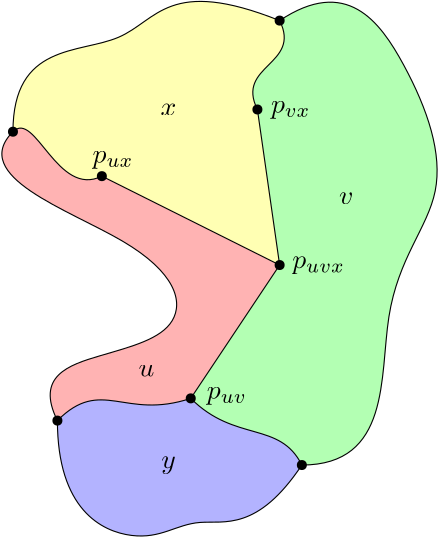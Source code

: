 <?xml version="1.0"?>
<!DOCTYPE ipe SYSTEM "ipe.dtd">
<ipe version="70216" creator="Ipe 7.2.16">
<info created="D:20200430174333" modified="D:20200514232107"/>
<preamble>\usepackage{amsmath}
\usepackage{amssymb}
\usepackage{mathtools}
\usepackage{marvosym}</preamble>
<ipestyle name="basic">
<symbol name="arrow/arc(spx)">
<path stroke="sym-stroke" fill="sym-stroke" pen="sym-pen">
0 0 m
-1 0.333 l
-1 -0.333 l
0 0 l
0 0 l
0 0 l
0 0 l
h
</path>
</symbol>
<symbol name="arrow/farc(spx)">
<path stroke="sym-stroke" fill="white" pen="sym-pen">
0 0 m
-1 0.333 l
-1 -0.333 l
0 0 l
0 0 l
0 0 l
0 0 l
h
</path>
</symbol>
<symbol name="arrow/ptarc(spx)">
<path stroke="sym-stroke" fill="sym-stroke" pen="sym-pen">
0 0 m
-1 0.333 l
-0.8 0 l
-1 -0.333 l
0 0 l
0 0 l
0 0 l
0 0 l
h
</path>
</symbol>
<symbol name="arrow/fptarc(spx)">
<path stroke="sym-stroke" fill="white" pen="sym-pen">
0 0 m
-1 0.333 l
-0.8 0 l
-1 -0.333 l
0 0 l
0 0 l
0 0 l
0 0 l
h
</path>
</symbol>
<symbol name="mark/circle(sx)" transformations="translations">
<path fill="sym-stroke">
0.6 0 0 0.6 0 0 e
0.4 0 0 0.4 0 0 e
</path>
</symbol>
<symbol name="mark/disk(sx)" transformations="translations">
<path fill="sym-stroke">
0.6 0 0 0.6 0 0 e
</path>
</symbol>
<symbol name="mark/fdisk(sfx)" transformations="translations">
<group>
<path fill="sym-fill">
0.5 0 0 0.5 0 0 e
</path>
<path fill="sym-stroke" fillrule="eofill">
0.6 0 0 0.6 0 0 e
0.4 0 0 0.4 0 0 e
</path>
</group>
</symbol>
<symbol name="mark/box(sx)" transformations="translations">
<path fill="sym-stroke" fillrule="eofill">
-0.6 -0.6 m
0.6 -0.6 l
0.6 0.6 l
-0.6 0.6 l
-0.6 -0.6 l
-0.6 -0.6 l
-0.6 -0.6 l
-0.6 -0.6 l
h
-0.4 -0.4 m
0.4 -0.4 l
0.4 0.4 l
-0.4 0.4 l
-0.4 -0.4 l
-0.4 -0.4 l
-0.4 -0.4 l
-0.4 -0.4 l
h
</path>
</symbol>
<symbol name="mark/square(sx)" transformations="translations">
<path fill="sym-stroke">
-0.6 -0.6 m
0.6 -0.6 l
0.6 0.6 l
-0.6 0.6 l
-0.6 -0.6 l
-0.6 -0.6 l
-0.6 -0.6 l
-0.6 -0.6 l
h
</path>
</symbol>
<symbol name="mark/fsquare(sfx)" transformations="translations">
<group>
<path fill="sym-fill">
-0.5 -0.5 m
0.5 -0.5 l
0.5 0.5 l
-0.5 0.5 l
-0.5 -0.5 l
-0.5 -0.5 l
-0.5 -0.5 l
-0.5 -0.5 l
h
</path>
<path fill="sym-stroke" fillrule="eofill">
-0.6 -0.6 m
0.6 -0.6 l
0.6 0.6 l
-0.6 0.6 l
-0.6 -0.6 l
-0.6 -0.6 l
-0.6 -0.6 l
-0.6 -0.6 l
h
-0.4 -0.4 m
0.4 -0.4 l
0.4 0.4 l
-0.4 0.4 l
-0.4 -0.4 l
-0.4 -0.4 l
-0.4 -0.4 l
-0.4 -0.4 l
h
</path>
</group>
</symbol>
<symbol name="mark/cross(sx)" transformations="translations">
<group>
<path fill="sym-stroke">
-0.43 -0.57 m
0.57 0.43 l
0.43 0.57 l
-0.57 -0.43 l
-0.43 -0.57 l
-0.43 -0.57 l
-0.43 -0.57 l
-0.43 -0.57 l
h
</path>
<path fill="sym-stroke">
-0.43 0.57 m
0.57 -0.43 l
0.43 -0.57 l
-0.57 0.43 l
-0.43 0.57 l
-0.43 0.57 l
-0.43 0.57 l
-0.43 0.57 l
h
</path>
</group>
</symbol>
<symbol name="arrow/fnormal(spx)">
<path stroke="sym-stroke" fill="white" pen="sym-pen">
0 0 m
-1 0.333 l
-1 -0.333 l
0 0 l
0 0 l
0 0 l
0 0 l
h
</path>
</symbol>
<symbol name="arrow/pointed(spx)">
<path stroke="sym-stroke" fill="sym-stroke" pen="sym-pen">
0 0 m
-1 0.333 l
-0.8 0 l
-1 -0.333 l
0 0 l
0 0 l
0 0 l
0 0 l
h
</path>
</symbol>
<symbol name="arrow/fpointed(spx)">
<path stroke="sym-stroke" fill="white" pen="sym-pen">
0 0 m
-1 0.333 l
-0.8 0 l
-1 -0.333 l
0 0 l
0 0 l
0 0 l
0 0 l
h
</path>
</symbol>
<symbol name="arrow/linear(spx)">
<path stroke="sym-stroke" pen="sym-pen">
-1 0.333 m
0 0 l
-1 -0.333 l
</path>
</symbol>
<symbol name="arrow/fdouble(spx)">
<path stroke="sym-stroke" fill="white" pen="sym-pen">
0 0 m
-1 0.333 l
-1 -0.333 l
0 0 l
0 0 l
0 0 l
0 0 l
h
-1 0 m
-2 0.333 l
-2 -0.333 l
-1 0 l
-1 0 l
-1 0 l
-1 0 l
h
</path>
</symbol>
<symbol name="arrow/double(spx)">
<path stroke="sym-stroke" fill="sym-stroke" pen="sym-pen">
0 0 m
-1 0.333 l
-1 -0.333 l
0 0 l
0 0 l
0 0 l
0 0 l
h
-1 0 m
-2 0.333 l
-2 -0.333 l
-1 0 l
-1 0 l
-1 0 l
-1 0 l
h
</path>
</symbol>
<pen name="heavier" value="0.8"/>
<pen name="fat" value="1.2"/>
<pen name="ultrafat" value="2"/>
<pen name="vertex" value="20"/>
<pen name="boundary" value="20"/>
<symbolsize name="large" value="5"/>
<symbolsize name="small" value="2"/>
<symbolsize name="tiny" value="1.1"/>
<arrowsize name="large" value="10"/>
<arrowsize name="small" value="5"/>
<arrowsize name="tiny" value="3"/>
<color name="flatred" value="1 0.7 0.7"/>
<color name="flatgreen" value="0.7 1 0.7"/>
<color name="flatblue" value="0.7 0.7 1"/>
<color name="flatyellow" value="1 1 0.7"/>
<color name="flatorange" value="1 0.85 0.7"/>
<color name="flatcyan" value="0.7 1 1"/>
<color name="flatdarkgray" value="0.7"/>
<color name="flatgray" value="0.8"/>
<color name="flatlightgray" value="0.9"/>
<dashstyle name="dashed" value="[4] 0"/>
<dashstyle name="dotted" value="[1 3] 0"/>
<dashstyle name="dash dotted" value="[4 2 1 2] 0"/>
<dashstyle name="dash dot dotted" value="[4 2 1 2 1 2] 0"/>
<textsize name="large" value="\large"/>
<textsize name="Large" value="\Large"/>
<textsize name="LARGE" value="\LARGE"/>
<textsize name="huge" value="\huge"/>
<textsize name="Huge" value="\Huge"/>
<textsize name="small" value="\small"/>
<textsize name="footnote" value="\footnotesize"/>
<textsize name="tiny" value="\tiny"/>
<textstyle name="center" begin="\begin{center}" end="\end{center}"/>
<textstyle name="itemize" begin="\begin{itemize}" end="\end{itemize}"/>
<textstyle name="item" begin="\begin{itemize}\item{}" end="\end{itemize}"/>
<gridsize name="4 pts" value="4"/>
<gridsize name="8 pts (~3 mm)" value="8"/>
<gridsize name="16 pts (~6 mm)" value="16"/>
<anglesize name="60 deg" value="60"/>
<anglesize name="45 deg" value="45"/>
<anglesize name="30 deg" value="30"/>
<anglesize name="22.5 deg" value="22.5"/>
<anglesize name="15 deg" value="15"/>
<opacity name="10%" value="0.1"/>
<opacity name="30%" value="0.3"/>
<opacity name="50%" value="0.5"/>
<opacity name="75%" value="0.75"/>
<layout paper="640 480" origin="0 0" frame="640 480"/>
<tiling name="falling" angle="-60" step="4" width="1"/>
<tiling name="rising" angle="30" step="4" width="1"/>
</ipestyle>
<page>
<layer name="faces_before"/>
<layer name="boundaries_before"/>
<layer name="vertices_before"/>
<layer name="labels_before"/>
<layer name="indicators_before"/>
<layer name="faces_after"/>
<layer name="boundaries_after"/>
<layer name="vertices_after"/>
<layer name="indicators_after"/>
<layer name="labels_after"/>
<view layers="faces_before boundaries_before vertices_before labels_before" active="labels_before"/>
<view layers="faces_before boundaries_before vertices_before labels_before indicators_before" active="labels_before"/>
<view layers="faces_after boundaries_after vertices_after indicators_after labels_after" active="labels_after"/>
<path layer="faces_after" fill="flatred">
48 392 m
32 376
104 352
112 320
80 312
56 304
64 288 c
80 304
88 288
112 296 c
120.858 337.855 l
80 376 l
64 368
56 400
48 392 c
h
</path>
<path fill="flatgreen">
112 296 m
128 280
144 288
152 272 c
184 272
176 336
208 368
192 416
168 448
144 432 c
152 416
128 416
136 400 c
144 344 l
h
</path>
<path fill="flatblue">
64 288 m
64 256
96 240
112 256
136 248
152 272 c
144 288
128 280
112 296 c
88 288
80 304
64 288 c
h
</path>
<path fill="flatyellow">
80 376 m
120.858 337.855 l
112 296 l
144 344 l
136 400 l
128 416
152 416
144 432 c
104 448
96 416
48 424
48 392 c
56 400
64 368
80 376 c
h
</path>
<path layer="boundaries_after" stroke="black">
80 376 m
120.858 337.855 l
112 296 l
144 344 m
136 400 l
144 344 m
112 296 l
80 376 m
64 368
56 400
48 392 c
136 400 m
128 416
152 416
144 432 c
48 392 m
48 424
96 416
104 448
144 432 c
64 288 m
64 256
96 240
112 256
136 248
152 272 c
112 296 m
128 280
144 288
152 272 c
112 296 m
88 288
80 304
64 288 c
152 272 m
184 272
176 336
208 368
192 416
168 448
144 432 c
48 392 m
32 376
104 352
112 320
80 312
56 304
64 288 c
</path>
<use layer="vertices_after" matrix="1 0 0 -1 -208 664" name="mark/disk(sx)" pos="320 368" size="normal" stroke="black"/>
<use matrix="1 0 0 -1 -208 664" name="mark/disk(sx)" pos="288 288" size="normal" stroke="black"/>
<use matrix="1 0 0 -1 -208 664" name="mark/disk(sx)" pos="352 320" size="normal" stroke="black"/>
<use matrix="1 0 0 -1 -208 664" name="mark/disk(sx)" pos="344 264" size="normal" stroke="black"/>
<use matrix="1 0 0 -1 -208 664" name="mark/disk(sx)" pos="352 232" size="normal" stroke="black"/>
<use matrix="1 0 0 -1 -208 664" name="mark/disk(sx)" pos="256 272" size="normal" stroke="black"/>
<use matrix="1 0 0 -1 -208 664" name="mark/disk(sx)" pos="272 376" size="normal" stroke="black"/>
<use matrix="1 0 0 -1 -208 664" name="mark/disk(sx)" pos="360 392" size="normal" stroke="black"/>
<path layer="faces_before" fill="flatred">
48 392 m
32 376
104 352
112 320
80 312
56 304
64 288 c
80 304
88 288
112 296 c
144 344 l
80 376 l
64 368
56 400
48 392 c
h
</path>
<path fill="flatgreen">
112 296 m
128 280
144 288
152 272 c
184 272
176 336
208 368
192 416
168 448
144 432 c
152 416
128 416
136 400 c
144 344 l
h
</path>
<path fill="flatblue">
64 288 m
64 256
96 240
112 256
136 248
152 272 c
144 288
128 280
112 296 c
88 288
80 304
64 288 c
h
</path>
<path fill="flatyellow">
80 376 m
144 344 l
136 400 l
128 416
152 416
144 432 c
104 448
96 416
48 424
48 392 c
56 400
64 368
80 376 c
h
</path>
<use layer="vertices_before" matrix="1 0 0 -1 -208 664" name="mark/disk(sx)" pos="320 368" size="normal" stroke="black"/>
<use matrix="1 0 0 -1 -208 664" name="mark/disk(sx)" pos="288 288" size="normal" stroke="black"/>
<use matrix="1 0 0 -1 -208 664" name="mark/disk(sx)" pos="352 320" size="normal" stroke="black"/>
<use matrix="1 0 0 -1 -208 664" name="mark/disk(sx)" pos="344 264" size="normal" stroke="black"/>
<use matrix="1 0 0 -1 -208 664" name="mark/disk(sx)" pos="352 232" size="normal" stroke="black"/>
<use matrix="1 0 0 -1 -208 664" name="mark/disk(sx)" pos="256 272" size="normal" stroke="black"/>
<use matrix="1 0 0 -1 -208 664" name="mark/disk(sx)" pos="272 376" size="normal" stroke="black"/>
<use matrix="1 0 0 -1 -208 664" name="mark/disk(sx)" pos="360 392" size="normal" stroke="black"/>
<path layer="indicators_before" stroke="black" dash="dashed">
80 376 m
112 296 l
</path>
<use name="mark/disk(sx)" pos="97.7157 331.711" size="small" stroke="black"/>
<path stroke="black" dash="dotted">
97.7157 331.711 m
144 344 l
</path>
<path layer="boundaries_before" stroke="black">
80 376 m
144 344 l
144 344 m
136 400 l
144 344 m
112 296 l
80 376 m
64 368
56 400
48 392 c
136 400 m
128 416
152 416
144 432 c
48 392 m
48 424
96 416
104 448
144 432 c
64 288 m
64 256
96 240
112 256
136 248
152 272 c
112 296 m
128 280
144 288
152 272 c
112 296 m
88 288
80 304
64 288 c
152 272 m
184 272
176 336
208 368
192 416
168 448
144 432 c
48 392 m
32 376
104 352
112 320
80 312
56 304
64 288 c
</path>
<use layer="vertices_after" name="mark/disk(sx)" pos="120.858 337.855" size="normal" stroke="black"/>
<path layer="indicators_after" stroke="black" dash="dotted">
80 376 m
144 344 l
</path>
<text layer="labels_before" matrix="1 0 0 1 -152 8" transformations="translations" pos="256 392" stroke="black" type="label" width="5.694" height="4.289" depth="0" halign="center" valign="center" style="math">x</text>
<text matrix="1 0 0 1 -152 -76" transformations="translations" pos="248 382" stroke="black" type="label" width="5.703" height="4.289" depth="0" halign="center" valign="center" style="math">u</text>
<text matrix="1 0 0 1 -112 -16" transformations="translations" pos="280 384" stroke="black" type="label" width="5.187" height="4.289" depth="0" halign="center" valign="center" style="math">v</text>
<text matrix="1 0 0 1 -152 -104" transformations="translations" pos="256 376" stroke="black" type="label" width="5.242" height="4.297" depth="1.93" halign="center" valign="center" style="math">y</text>
<text matrix="1 0 0 1 -116 -8" transformations="translations" pos="274 352" stroke="black" type="label" width="18.974" height="4.297" depth="1.93" halign="center" valign="center" style="math">p_{uvx}</text>
<text matrix="1 0 0 1 -188 72" transformations="translations" pos="272 310" stroke="black" type="label" width="14.739" height="4.297" depth="1.93" halign="center" valign="center" style="math">p_{ux}</text>
<text matrix="1 0 0 1 -116 80" transformations="translations" pos="264 320" stroke="black" type="label" width="14.264" height="4.297" depth="1.93" halign="center" valign="center" style="math">p_{vx}</text>
<text layer="labels_after" matrix="1 0 0 1 -152 8" transformations="translations" pos="256 392" stroke="black" type="label" width="5.694" height="4.289" depth="0" halign="center" valign="center" style="math">x</text>
<text matrix="1 0 0 1 -152 -76" transformations="translations" pos="248 382" stroke="black" type="label" width="5.703" height="4.289" depth="0" halign="center" valign="center" style="math">u</text>
<text matrix="1 0 0 1 -112 -16" transformations="translations" pos="280 384" stroke="black" type="label" width="5.187" height="4.289" depth="0" halign="center" valign="center" style="math">v</text>
<text matrix="1 0 0 1 -152 -104" transformations="translations" pos="256 376" stroke="black" type="label" width="5.242" height="4.297" depth="1.93" halign="center" valign="center" style="math">y</text>
<text matrix="1 0 0 1 -188 72" transformations="translations" pos="272 310" stroke="black" type="label" width="14.739" height="4.297" depth="1.93" halign="center" valign="center" style="math">p_{ux}</text>
<text matrix="1 0 0 1 -116 80" transformations="translations" pos="264 320" stroke="black" type="label" width="14.264" height="4.297" depth="1.93" halign="center" valign="center" style="math">p_{vx}</text>
<text matrix="1 0 0 1 -188 16" transformations="translations" pos="314 328" stroke="black" type="label" width="14.174" height="4.297" depth="1.93" halign="center" valign="center" style="math">q_{ux}</text>
<text matrix="1 0 0 1 -156 0" transformations="translations" pos="312 344" stroke="black" type="label" width="13.699" height="4.297" depth="1.93" halign="center" valign="center" style="math">q_{vx}</text>
<text matrix="1 0 0 1 -208 -56" transformations="translations" pos="313 344" stroke="black" type="label" width="23.265" height="4.29" depth="2.85" halign="center" valign="center" style="math">p_{uvxy}</text>
<text layer="labels_before" matrix="1 0 0 1 -149 -55" transformations="translations" pos="274 352" stroke="black" type="label" width="14.456" height="4.297" depth="1.93" halign="center" valign="center" style="math">p_{uv}</text>
</page>
</ipe>
